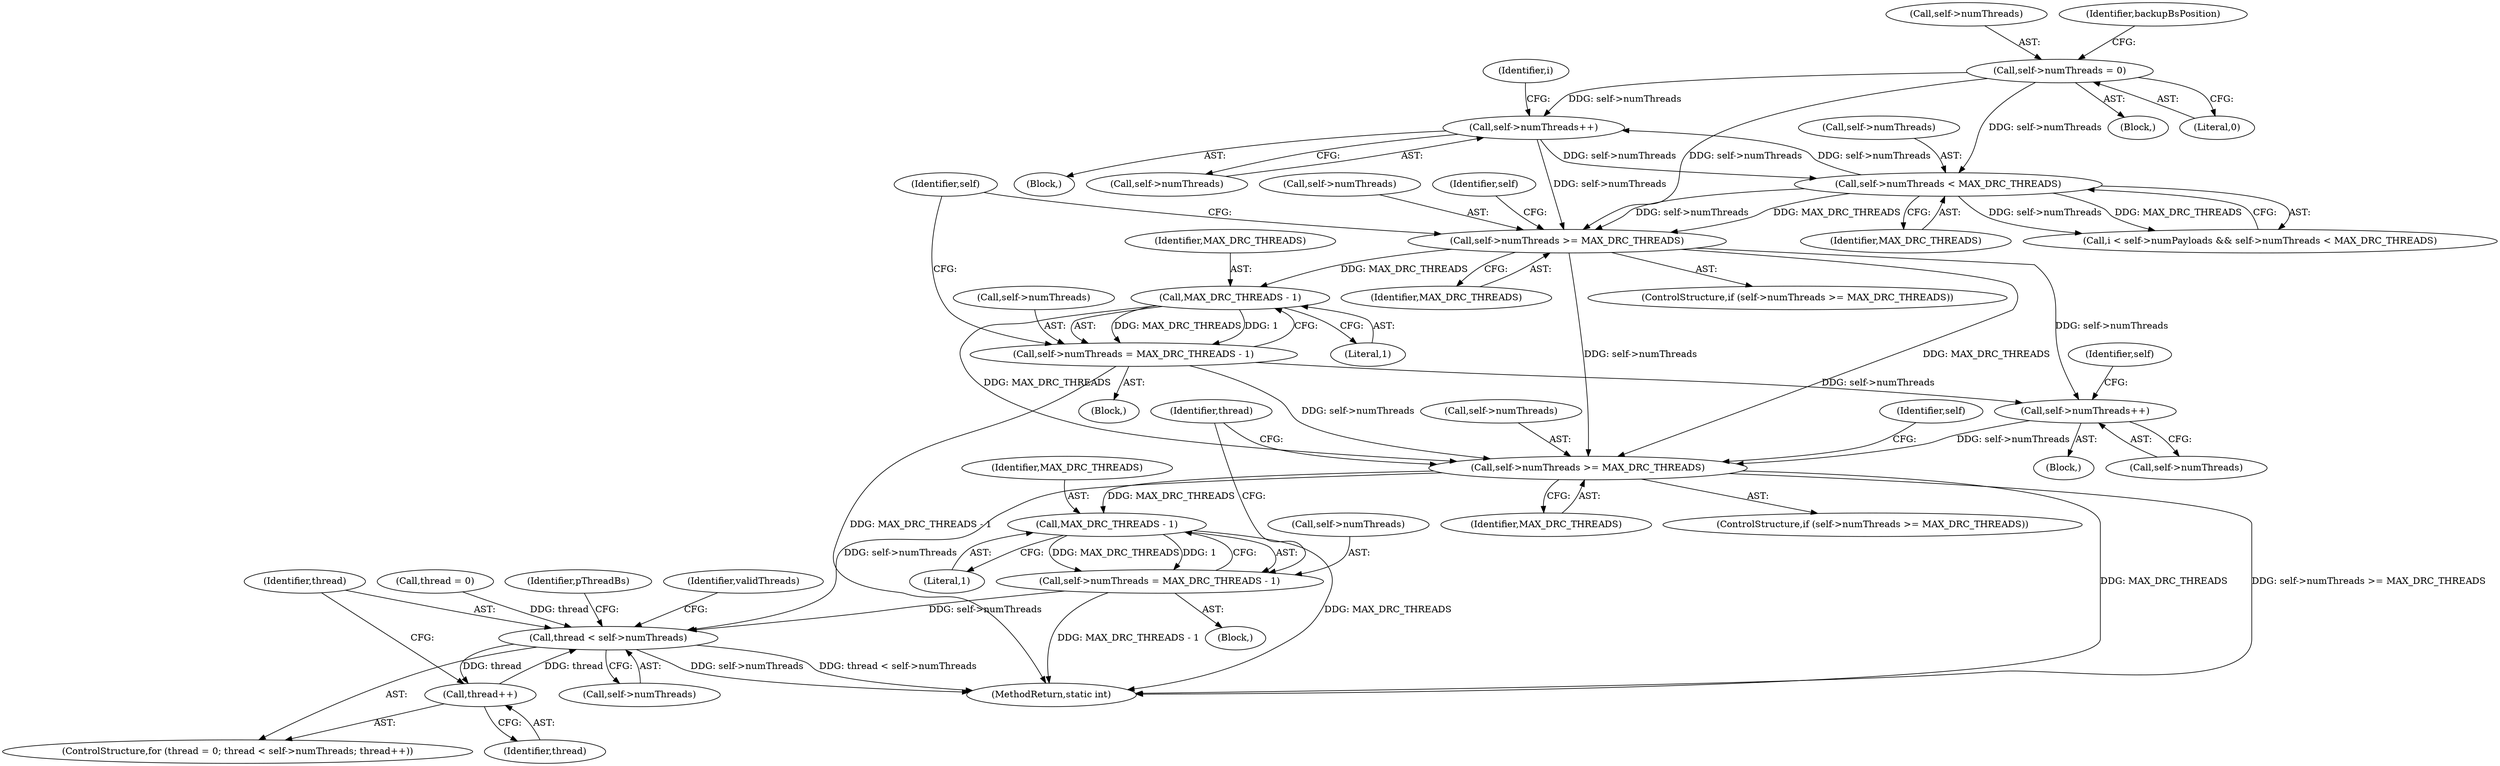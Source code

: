 digraph "0_Android_5d4405f601fa11a8955fd7611532c982420e4206@API" {
"1000245" [label="(Call,self->numThreads >= MAX_DRC_THREADS)"];
"1000235" [label="(Call,self->numThreads++)"];
"1000180" [label="(Call,self->numThreads < MAX_DRC_THREADS)"];
"1000161" [label="(Call,self->numThreads = 0)"];
"1000255" [label="(Call,MAX_DRC_THREADS - 1)"];
"1000251" [label="(Call,self->numThreads = MAX_DRC_THREADS - 1)"];
"1000308" [label="(Call,self->numThreads++)"];
"1000324" [label="(Call,self->numThreads >= MAX_DRC_THREADS)"];
"1000334" [label="(Call,MAX_DRC_THREADS - 1)"];
"1000330" [label="(Call,self->numThreads = MAX_DRC_THREADS - 1)"];
"1000341" [label="(Call,thread < self->numThreads)"];
"1000346" [label="(Call,thread++)"];
"1000260" [label="(Identifier,self)"];
"1000336" [label="(Literal,1)"];
"1000246" [label="(Call,self->numThreads)"];
"1000309" [label="(Call,self->numThreads)"];
"1000234" [label="(Block,)"];
"1000245" [label="(Call,self->numThreads >= MAX_DRC_THREADS)"];
"1000351" [label="(Identifier,pThreadBs)"];
"1000440" [label="(Identifier,validThreads)"];
"1000256" [label="(Identifier,MAX_DRC_THREADS)"];
"1000249" [label="(Identifier,MAX_DRC_THREADS)"];
"1000253" [label="(Identifier,self)"];
"1000330" [label="(Call,self->numThreads = MAX_DRC_THREADS - 1)"];
"1000325" [label="(Call,self->numThreads)"];
"1000236" [label="(Call,self->numThreads)"];
"1000328" [label="(Identifier,MAX_DRC_THREADS)"];
"1000342" [label="(Identifier,thread)"];
"1000346" [label="(Call,thread++)"];
"1000174" [label="(Call,i < self->numPayloads && self->numThreads < MAX_DRC_THREADS)"];
"1000307" [label="(Block,)"];
"1000323" [label="(ControlStructure,if (self->numThreads >= MAX_DRC_THREADS))"];
"1000257" [label="(Literal,1)"];
"1000162" [label="(Call,self->numThreads)"];
"1000252" [label="(Call,self->numThreads)"];
"1000235" [label="(Call,self->numThreads++)"];
"1000180" [label="(Call,self->numThreads < MAX_DRC_THREADS)"];
"1000181" [label="(Call,self->numThreads)"];
"1000161" [label="(Call,self->numThreads = 0)"];
"1000308" [label="(Call,self->numThreads++)"];
"1000244" [label="(ControlStructure,if (self->numThreads >= MAX_DRC_THREADS))"];
"1000324" [label="(Call,self->numThreads >= MAX_DRC_THREADS)"];
"1000186" [label="(Identifier,i)"];
"1000334" [label="(Call,MAX_DRC_THREADS - 1)"];
"1000131" [label="(Block,)"];
"1000337" [label="(ControlStructure,for (thread = 0; thread < self->numThreads; thread++))"];
"1000335" [label="(Identifier,MAX_DRC_THREADS)"];
"1000250" [label="(Block,)"];
"1000329" [label="(Block,)"];
"1000165" [label="(Literal,0)"];
"1000341" [label="(Call,thread < self->numThreads)"];
"1000332" [label="(Identifier,self)"];
"1000255" [label="(Call,MAX_DRC_THREADS - 1)"];
"1000343" [label="(Call,self->numThreads)"];
"1000338" [label="(Call,thread = 0)"];
"1000347" [label="(Identifier,thread)"];
"1000184" [label="(Identifier,MAX_DRC_THREADS)"];
"1000167" [label="(Identifier,backupBsPosition)"];
"1000660" [label="(MethodReturn,static int)"];
"1000251" [label="(Call,self->numThreads = MAX_DRC_THREADS - 1)"];
"1000314" [label="(Identifier,self)"];
"1000331" [label="(Call,self->numThreads)"];
"1000339" [label="(Identifier,thread)"];
"1000245" -> "1000244"  [label="AST: "];
"1000245" -> "1000249"  [label="CFG: "];
"1000246" -> "1000245"  [label="AST: "];
"1000249" -> "1000245"  [label="AST: "];
"1000253" -> "1000245"  [label="CFG: "];
"1000260" -> "1000245"  [label="CFG: "];
"1000235" -> "1000245"  [label="DDG: self->numThreads"];
"1000180" -> "1000245"  [label="DDG: self->numThreads"];
"1000180" -> "1000245"  [label="DDG: MAX_DRC_THREADS"];
"1000161" -> "1000245"  [label="DDG: self->numThreads"];
"1000245" -> "1000255"  [label="DDG: MAX_DRC_THREADS"];
"1000245" -> "1000308"  [label="DDG: self->numThreads"];
"1000245" -> "1000324"  [label="DDG: self->numThreads"];
"1000245" -> "1000324"  [label="DDG: MAX_DRC_THREADS"];
"1000235" -> "1000234"  [label="AST: "];
"1000235" -> "1000236"  [label="CFG: "];
"1000236" -> "1000235"  [label="AST: "];
"1000186" -> "1000235"  [label="CFG: "];
"1000235" -> "1000180"  [label="DDG: self->numThreads"];
"1000180" -> "1000235"  [label="DDG: self->numThreads"];
"1000161" -> "1000235"  [label="DDG: self->numThreads"];
"1000180" -> "1000174"  [label="AST: "];
"1000180" -> "1000184"  [label="CFG: "];
"1000181" -> "1000180"  [label="AST: "];
"1000184" -> "1000180"  [label="AST: "];
"1000174" -> "1000180"  [label="CFG: "];
"1000180" -> "1000174"  [label="DDG: self->numThreads"];
"1000180" -> "1000174"  [label="DDG: MAX_DRC_THREADS"];
"1000161" -> "1000180"  [label="DDG: self->numThreads"];
"1000161" -> "1000131"  [label="AST: "];
"1000161" -> "1000165"  [label="CFG: "];
"1000162" -> "1000161"  [label="AST: "];
"1000165" -> "1000161"  [label="AST: "];
"1000167" -> "1000161"  [label="CFG: "];
"1000255" -> "1000251"  [label="AST: "];
"1000255" -> "1000257"  [label="CFG: "];
"1000256" -> "1000255"  [label="AST: "];
"1000257" -> "1000255"  [label="AST: "];
"1000251" -> "1000255"  [label="CFG: "];
"1000255" -> "1000251"  [label="DDG: MAX_DRC_THREADS"];
"1000255" -> "1000251"  [label="DDG: 1"];
"1000255" -> "1000324"  [label="DDG: MAX_DRC_THREADS"];
"1000251" -> "1000250"  [label="AST: "];
"1000252" -> "1000251"  [label="AST: "];
"1000260" -> "1000251"  [label="CFG: "];
"1000251" -> "1000660"  [label="DDG: MAX_DRC_THREADS - 1"];
"1000251" -> "1000308"  [label="DDG: self->numThreads"];
"1000251" -> "1000324"  [label="DDG: self->numThreads"];
"1000308" -> "1000307"  [label="AST: "];
"1000308" -> "1000309"  [label="CFG: "];
"1000309" -> "1000308"  [label="AST: "];
"1000314" -> "1000308"  [label="CFG: "];
"1000308" -> "1000324"  [label="DDG: self->numThreads"];
"1000324" -> "1000323"  [label="AST: "];
"1000324" -> "1000328"  [label="CFG: "];
"1000325" -> "1000324"  [label="AST: "];
"1000328" -> "1000324"  [label="AST: "];
"1000332" -> "1000324"  [label="CFG: "];
"1000339" -> "1000324"  [label="CFG: "];
"1000324" -> "1000660"  [label="DDG: MAX_DRC_THREADS"];
"1000324" -> "1000660"  [label="DDG: self->numThreads >= MAX_DRC_THREADS"];
"1000324" -> "1000334"  [label="DDG: MAX_DRC_THREADS"];
"1000324" -> "1000341"  [label="DDG: self->numThreads"];
"1000334" -> "1000330"  [label="AST: "];
"1000334" -> "1000336"  [label="CFG: "];
"1000335" -> "1000334"  [label="AST: "];
"1000336" -> "1000334"  [label="AST: "];
"1000330" -> "1000334"  [label="CFG: "];
"1000334" -> "1000660"  [label="DDG: MAX_DRC_THREADS"];
"1000334" -> "1000330"  [label="DDG: MAX_DRC_THREADS"];
"1000334" -> "1000330"  [label="DDG: 1"];
"1000330" -> "1000329"  [label="AST: "];
"1000331" -> "1000330"  [label="AST: "];
"1000339" -> "1000330"  [label="CFG: "];
"1000330" -> "1000660"  [label="DDG: MAX_DRC_THREADS - 1"];
"1000330" -> "1000341"  [label="DDG: self->numThreads"];
"1000341" -> "1000337"  [label="AST: "];
"1000341" -> "1000343"  [label="CFG: "];
"1000342" -> "1000341"  [label="AST: "];
"1000343" -> "1000341"  [label="AST: "];
"1000351" -> "1000341"  [label="CFG: "];
"1000440" -> "1000341"  [label="CFG: "];
"1000341" -> "1000660"  [label="DDG: self->numThreads"];
"1000341" -> "1000660"  [label="DDG: thread < self->numThreads"];
"1000338" -> "1000341"  [label="DDG: thread"];
"1000346" -> "1000341"  [label="DDG: thread"];
"1000341" -> "1000346"  [label="DDG: thread"];
"1000346" -> "1000337"  [label="AST: "];
"1000346" -> "1000347"  [label="CFG: "];
"1000347" -> "1000346"  [label="AST: "];
"1000342" -> "1000346"  [label="CFG: "];
}
